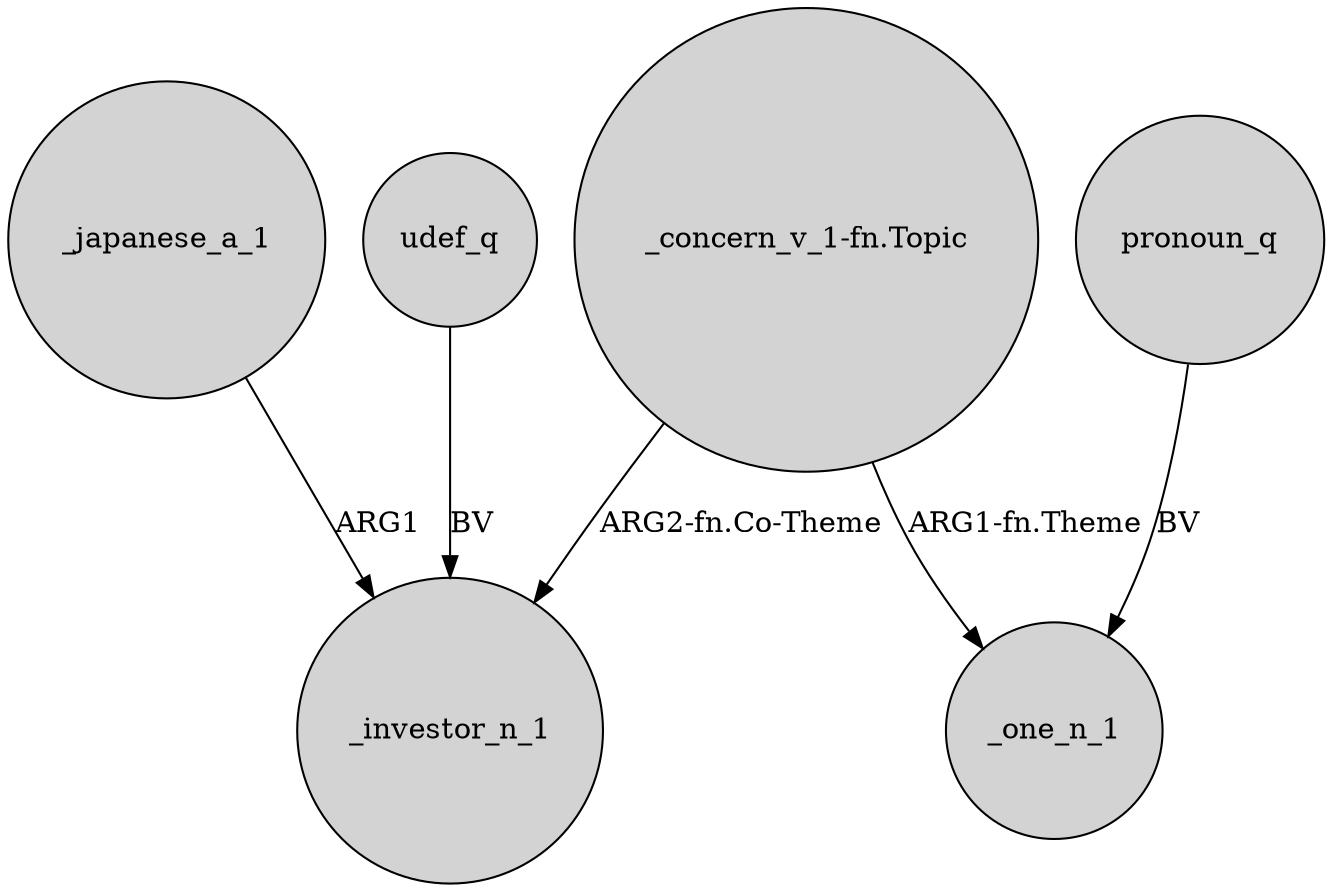 digraph {
	node [shape=circle style=filled]
	"_concern_v_1-fn.Topic" -> _investor_n_1 [label="ARG2-fn.Co-Theme"]
	_japanese_a_1 -> _investor_n_1 [label=ARG1]
	udef_q -> _investor_n_1 [label=BV]
	pronoun_q -> _one_n_1 [label=BV]
	"_concern_v_1-fn.Topic" -> _one_n_1 [label="ARG1-fn.Theme"]
}
